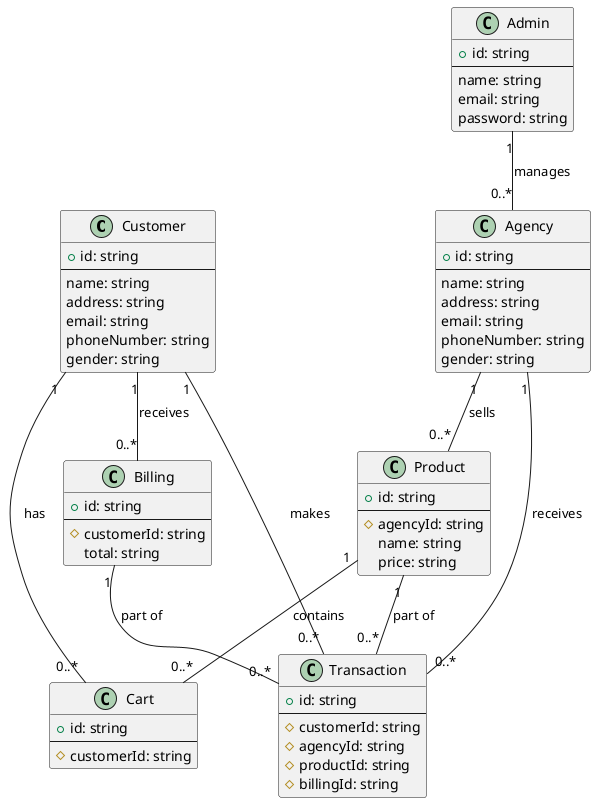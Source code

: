 @startuml

class Customer {
  + id: string
  ---
  name: string
  address: string
  email: string
  phoneNumber: string
  gender: string
}

class Cart {
  + id: string
  ---
  # customerId: string
}

class Transaction {
  + id: string
  ---
  # customerId: string
  # agencyId: string
  # productId: string
  # billingId: string
}

class Billing {
  + id: string
  ---
  # customerId: string
  total: string
}

class Agency {
  + id: string
  ---
  name: string
  address: string
  email: string
  phoneNumber: string
  gender: string
}

class Product {
  + id: string
  ---
  # agencyId: string
  name: string
  price: string
}

class Admin {
  + id: string
  ---
  name: string
  email: string
  password: string
}

Customer "1" -- "0..*" Cart : has
Customer "1" -- "0..*" Transaction : makes
Customer "1" -- "0..*" Billing : receives
Agency "1" -- "0..*" Transaction : receives
Agency "1" -- "0..*" Product : sells
Product "1" -- "0..*" Cart : contains
Product "1" -- "0..*" Transaction : part of
Billing "1" -- "0..*" Transaction : part of
Admin "1" -- "0..*" Agency : manages

@enduml